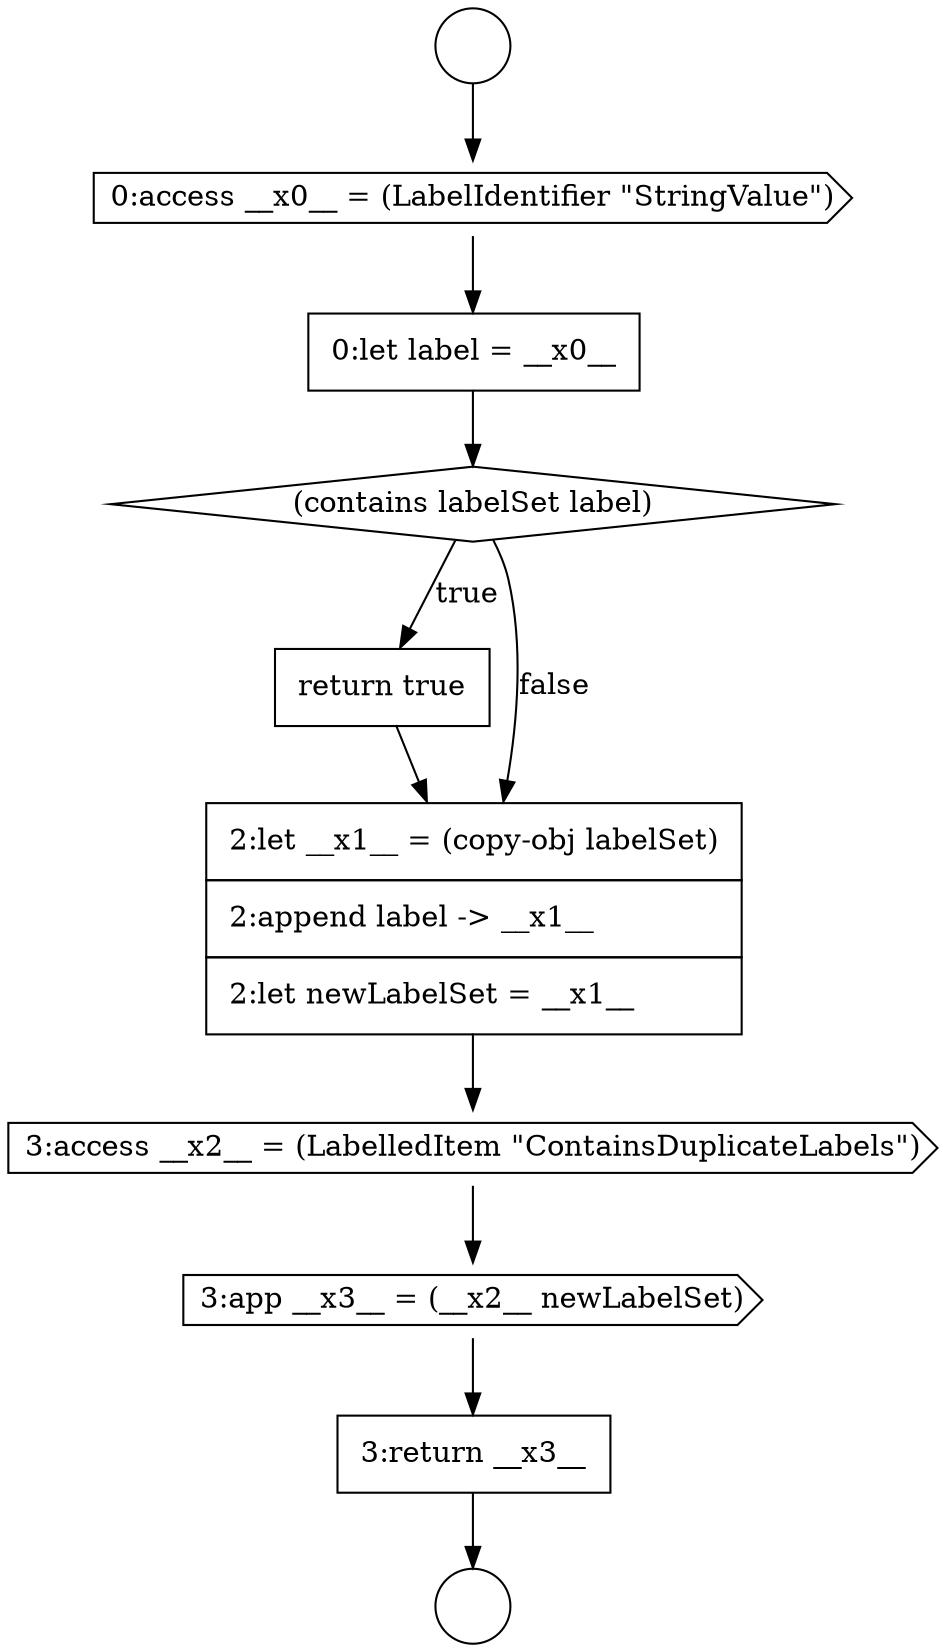 digraph {
  node7377 [shape=diamond, label=<<font color="black">(contains labelSet label)</font>> color="black" fillcolor="white" style=filled]
  node7376 [shape=none, margin=0, label=<<font color="black">
    <table border="0" cellborder="1" cellspacing="0" cellpadding="10">
      <tr><td align="left">0:let label = __x0__</td></tr>
    </table>
  </font>> color="black" fillcolor="white" style=filled]
  node7381 [shape=cds, label=<<font color="black">3:app __x3__ = (__x2__ newLabelSet)</font>> color="black" fillcolor="white" style=filled]
  node7378 [shape=none, margin=0, label=<<font color="black">
    <table border="0" cellborder="1" cellspacing="0" cellpadding="10">
      <tr><td align="left">return true</td></tr>
    </table>
  </font>> color="black" fillcolor="white" style=filled]
  node7382 [shape=none, margin=0, label=<<font color="black">
    <table border="0" cellborder="1" cellspacing="0" cellpadding="10">
      <tr><td align="left">3:return __x3__</td></tr>
    </table>
  </font>> color="black" fillcolor="white" style=filled]
  node7379 [shape=none, margin=0, label=<<font color="black">
    <table border="0" cellborder="1" cellspacing="0" cellpadding="10">
      <tr><td align="left">2:let __x1__ = (copy-obj labelSet)</td></tr>
      <tr><td align="left">2:append label -&gt; __x1__</td></tr>
      <tr><td align="left">2:let newLabelSet = __x1__</td></tr>
    </table>
  </font>> color="black" fillcolor="white" style=filled]
  node7375 [shape=cds, label=<<font color="black">0:access __x0__ = (LabelIdentifier &quot;StringValue&quot;)</font>> color="black" fillcolor="white" style=filled]
  node7373 [shape=circle label=" " color="black" fillcolor="white" style=filled]
  node7374 [shape=circle label=" " color="black" fillcolor="white" style=filled]
  node7380 [shape=cds, label=<<font color="black">3:access __x2__ = (LabelledItem &quot;ContainsDuplicateLabels&quot;)</font>> color="black" fillcolor="white" style=filled]
  node7380 -> node7381 [ color="black"]
  node7373 -> node7375 [ color="black"]
  node7378 -> node7379 [ color="black"]
  node7379 -> node7380 [ color="black"]
  node7381 -> node7382 [ color="black"]
  node7376 -> node7377 [ color="black"]
  node7382 -> node7374 [ color="black"]
  node7377 -> node7378 [label=<<font color="black">true</font>> color="black"]
  node7377 -> node7379 [label=<<font color="black">false</font>> color="black"]
  node7375 -> node7376 [ color="black"]
}

